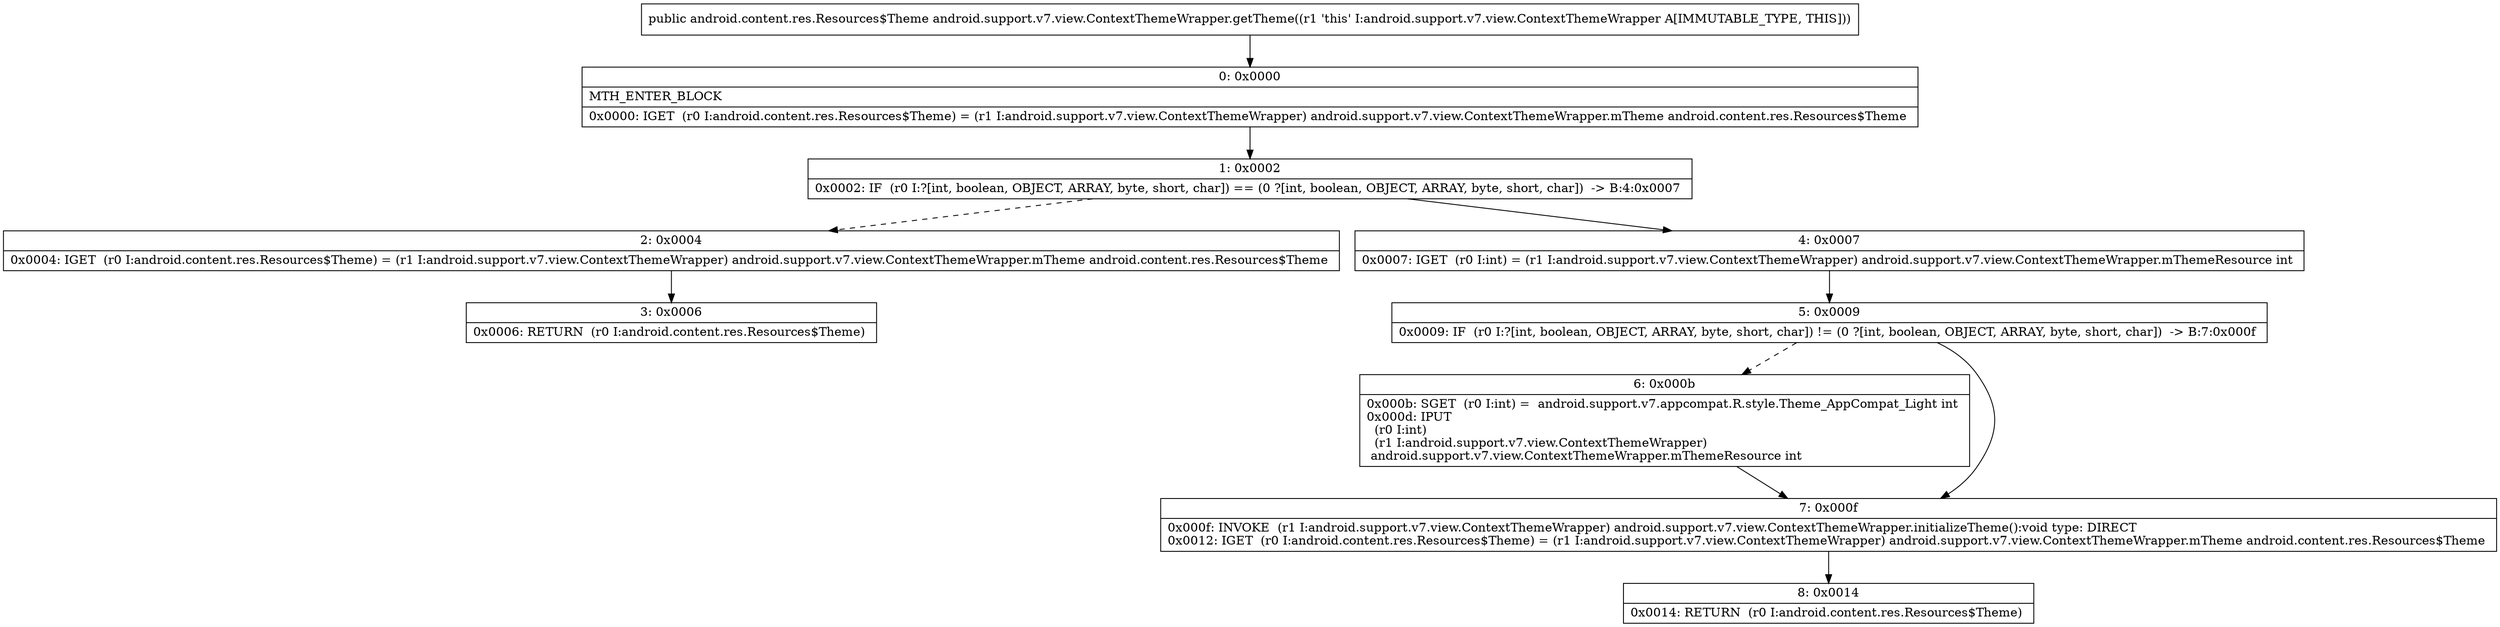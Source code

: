 digraph "CFG forandroid.support.v7.view.ContextThemeWrapper.getTheme()Landroid\/content\/res\/Resources$Theme;" {
Node_0 [shape=record,label="{0\:\ 0x0000|MTH_ENTER_BLOCK\l|0x0000: IGET  (r0 I:android.content.res.Resources$Theme) = (r1 I:android.support.v7.view.ContextThemeWrapper) android.support.v7.view.ContextThemeWrapper.mTheme android.content.res.Resources$Theme \l}"];
Node_1 [shape=record,label="{1\:\ 0x0002|0x0002: IF  (r0 I:?[int, boolean, OBJECT, ARRAY, byte, short, char]) == (0 ?[int, boolean, OBJECT, ARRAY, byte, short, char])  \-\> B:4:0x0007 \l}"];
Node_2 [shape=record,label="{2\:\ 0x0004|0x0004: IGET  (r0 I:android.content.res.Resources$Theme) = (r1 I:android.support.v7.view.ContextThemeWrapper) android.support.v7.view.ContextThemeWrapper.mTheme android.content.res.Resources$Theme \l}"];
Node_3 [shape=record,label="{3\:\ 0x0006|0x0006: RETURN  (r0 I:android.content.res.Resources$Theme) \l}"];
Node_4 [shape=record,label="{4\:\ 0x0007|0x0007: IGET  (r0 I:int) = (r1 I:android.support.v7.view.ContextThemeWrapper) android.support.v7.view.ContextThemeWrapper.mThemeResource int \l}"];
Node_5 [shape=record,label="{5\:\ 0x0009|0x0009: IF  (r0 I:?[int, boolean, OBJECT, ARRAY, byte, short, char]) != (0 ?[int, boolean, OBJECT, ARRAY, byte, short, char])  \-\> B:7:0x000f \l}"];
Node_6 [shape=record,label="{6\:\ 0x000b|0x000b: SGET  (r0 I:int) =  android.support.v7.appcompat.R.style.Theme_AppCompat_Light int \l0x000d: IPUT  \l  (r0 I:int)\l  (r1 I:android.support.v7.view.ContextThemeWrapper)\l android.support.v7.view.ContextThemeWrapper.mThemeResource int \l}"];
Node_7 [shape=record,label="{7\:\ 0x000f|0x000f: INVOKE  (r1 I:android.support.v7.view.ContextThemeWrapper) android.support.v7.view.ContextThemeWrapper.initializeTheme():void type: DIRECT \l0x0012: IGET  (r0 I:android.content.res.Resources$Theme) = (r1 I:android.support.v7.view.ContextThemeWrapper) android.support.v7.view.ContextThemeWrapper.mTheme android.content.res.Resources$Theme \l}"];
Node_8 [shape=record,label="{8\:\ 0x0014|0x0014: RETURN  (r0 I:android.content.res.Resources$Theme) \l}"];
MethodNode[shape=record,label="{public android.content.res.Resources$Theme android.support.v7.view.ContextThemeWrapper.getTheme((r1 'this' I:android.support.v7.view.ContextThemeWrapper A[IMMUTABLE_TYPE, THIS])) }"];
MethodNode -> Node_0;
Node_0 -> Node_1;
Node_1 -> Node_2[style=dashed];
Node_1 -> Node_4;
Node_2 -> Node_3;
Node_4 -> Node_5;
Node_5 -> Node_6[style=dashed];
Node_5 -> Node_7;
Node_6 -> Node_7;
Node_7 -> Node_8;
}

